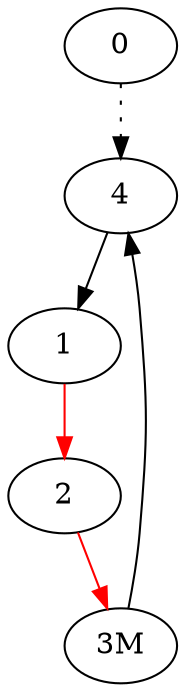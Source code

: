 Digraph G {
0->4[style=dotted];
edge [color=red];
1->2;
edge [color=black];
edge [color=red];
2->"3M";
edge [color=black];
"3M"->4;
4->1;
}
